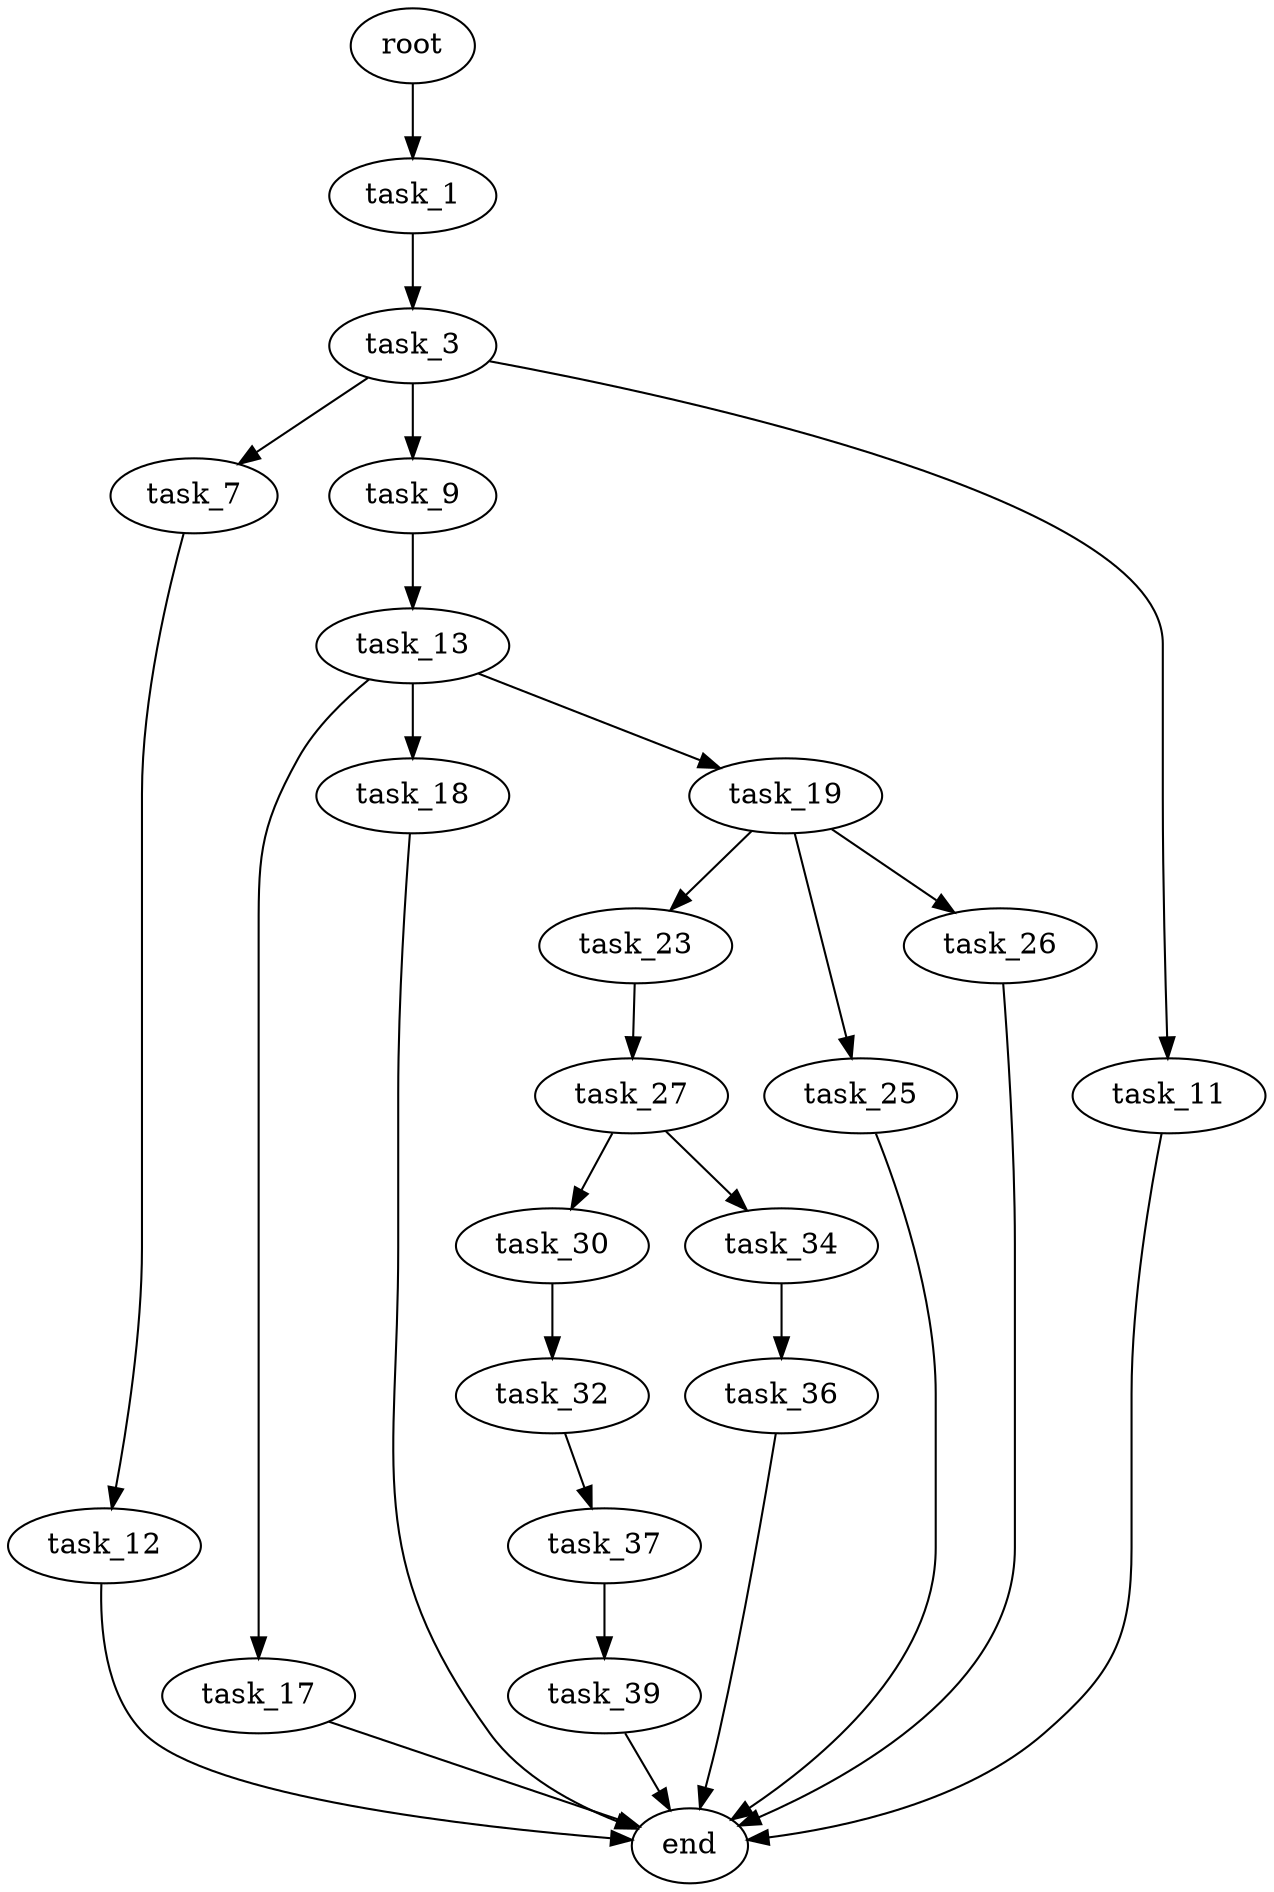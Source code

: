 digraph G {
  root [size="0.000000"];
  task_1 [size="124360885848.000000"];
  task_3 [size="1073741824000.000000"];
  task_7 [size="8589934592.000000"];
  task_9 [size="1011273378.000000"];
  task_11 [size="467905133299.000000"];
  task_12 [size="782757789696.000000"];
  task_13 [size="174797683531.000000"];
  end [size="0.000000"];
  task_17 [size="43525826484.000000"];
  task_18 [size="461491244533.000000"];
  task_19 [size="439492282788.000000"];
  task_23 [size="5868500289.000000"];
  task_25 [size="17874126179.000000"];
  task_26 [size="18376531420.000000"];
  task_27 [size="28625224324.000000"];
  task_30 [size="9246186455.000000"];
  task_34 [size="134217728000.000000"];
  task_32 [size="31437313875.000000"];
  task_37 [size="231928233984.000000"];
  task_36 [size="782757789696.000000"];
  task_39 [size="18914695854.000000"];

  root -> task_1 [size="1.000000"];
  task_1 -> task_3 [size="134217728.000000"];
  task_3 -> task_7 [size="838860800.000000"];
  task_3 -> task_9 [size="838860800.000000"];
  task_3 -> task_11 [size="838860800.000000"];
  task_7 -> task_12 [size="33554432.000000"];
  task_9 -> task_13 [size="75497472.000000"];
  task_11 -> end [size="1.000000"];
  task_12 -> end [size="1.000000"];
  task_13 -> task_17 [size="301989888.000000"];
  task_13 -> task_18 [size="301989888.000000"];
  task_13 -> task_19 [size="301989888.000000"];
  task_17 -> end [size="1.000000"];
  task_18 -> end [size="1.000000"];
  task_19 -> task_23 [size="536870912.000000"];
  task_19 -> task_25 [size="536870912.000000"];
  task_19 -> task_26 [size="536870912.000000"];
  task_23 -> task_27 [size="134217728.000000"];
  task_25 -> end [size="1.000000"];
  task_26 -> end [size="1.000000"];
  task_27 -> task_30 [size="536870912.000000"];
  task_27 -> task_34 [size="536870912.000000"];
  task_30 -> task_32 [size="411041792.000000"];
  task_34 -> task_36 [size="209715200.000000"];
  task_32 -> task_37 [size="33554432.000000"];
  task_37 -> task_39 [size="301989888.000000"];
  task_36 -> end [size="1.000000"];
  task_39 -> end [size="1.000000"];
}
